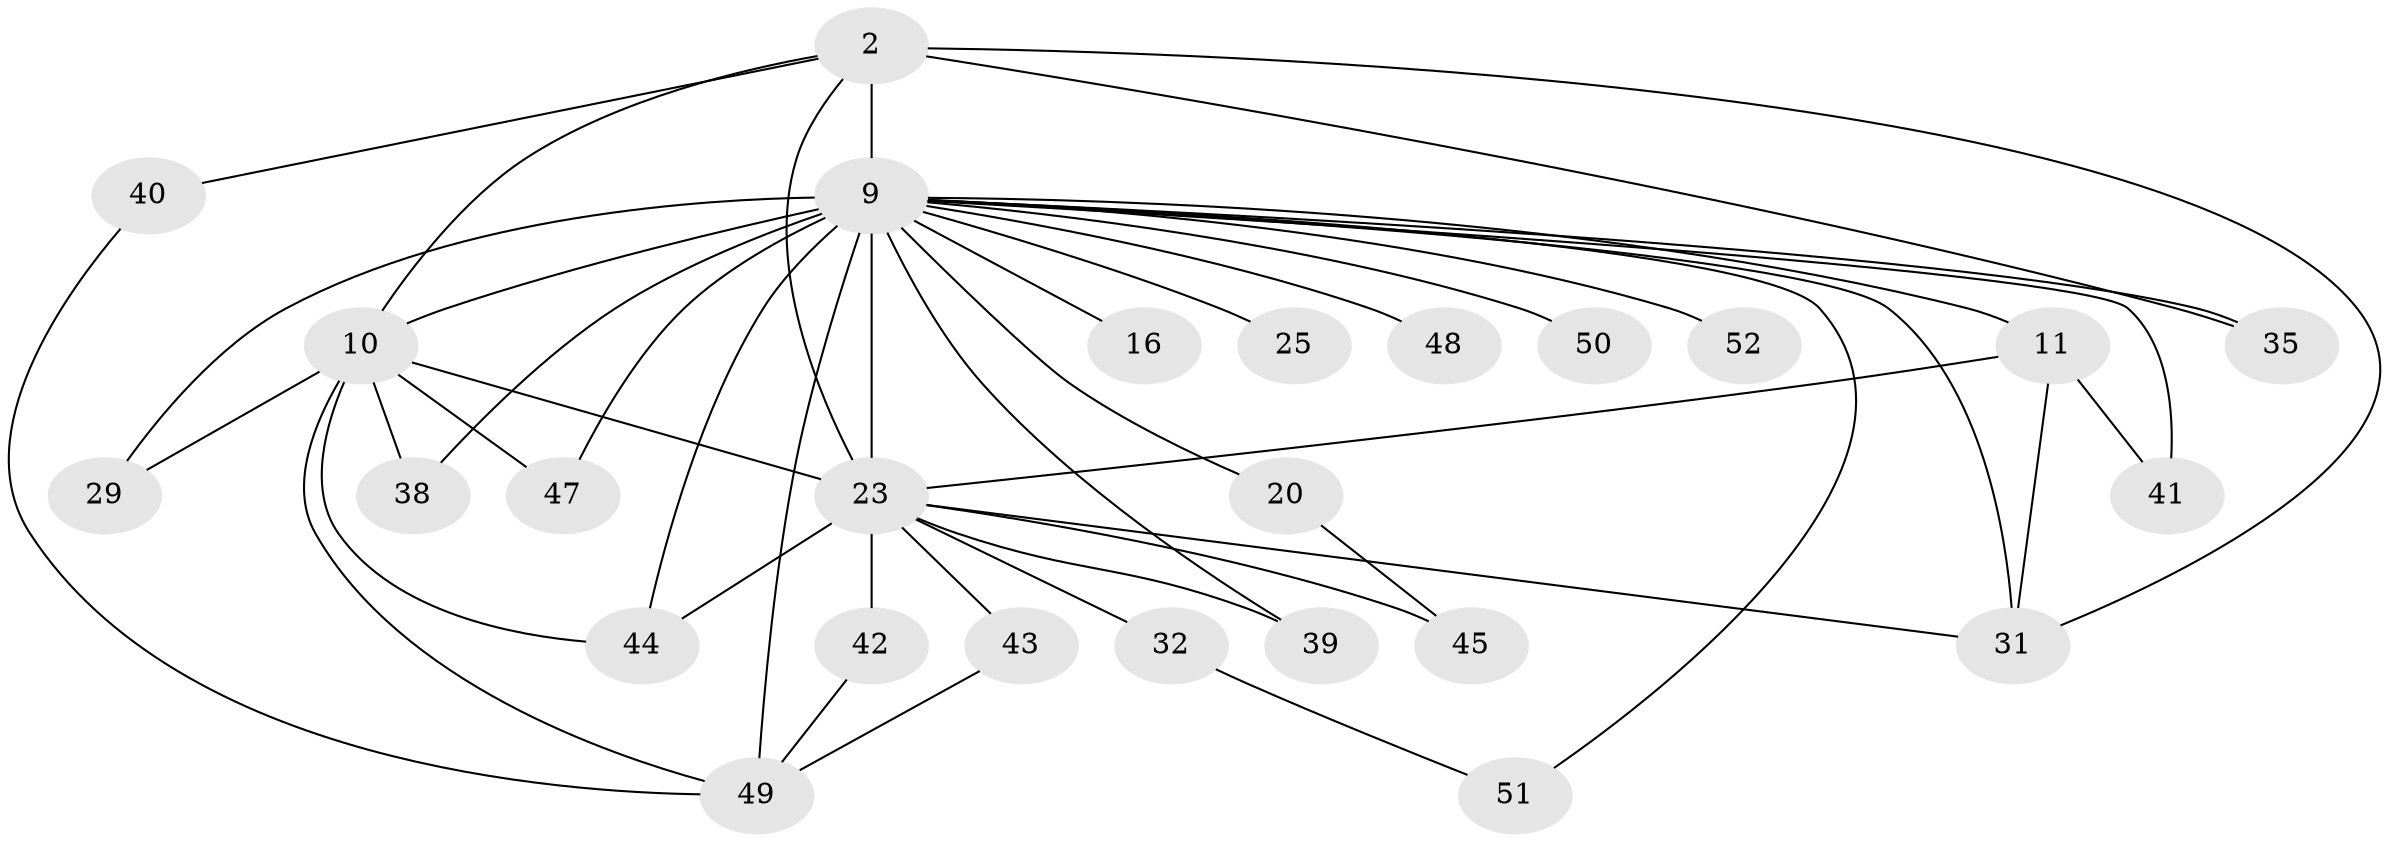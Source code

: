 // original degree distribution, {12: 0.057692307692307696, 9: 0.019230769230769232, 16: 0.038461538461538464, 14: 0.038461538461538464, 21: 0.019230769230769232, 18: 0.019230769230769232, 5: 0.07692307692307693, 4: 0.07692307692307693, 3: 0.19230769230769232, 2: 0.46153846153846156}
// Generated by graph-tools (version 1.1) at 2025/45/03/09/25 04:45:54]
// undirected, 26 vertices, 46 edges
graph export_dot {
graph [start="1"]
  node [color=gray90,style=filled];
  2 [super="+1"];
  9 [super="+3+8"];
  10 [super="+4"];
  11;
  16;
  20;
  23 [super="+18+15+7"];
  25;
  29;
  31 [super="+12+30"];
  32;
  35 [super="+27"];
  38;
  39 [super="+19+22"];
  40;
  41 [super="+24"];
  42;
  43;
  44 [super="+36"];
  45 [super="+37"];
  47 [super="+46"];
  48;
  49 [super="+34"];
  50;
  51;
  52;
  2 -- 9 [weight=8];
  2 -- 10 [weight=4];
  2 -- 40;
  2 -- 35;
  2 -- 23 [weight=4];
  2 -- 31;
  9 -- 10 [weight=8];
  9 -- 16 [weight=2];
  9 -- 20;
  9 -- 25 [weight=2];
  9 -- 29;
  9 -- 49 [weight=4];
  9 -- 50 [weight=2];
  9 -- 51;
  9 -- 44;
  9 -- 48 [weight=2];
  9 -- 52 [weight=2];
  9 -- 31 [weight=2];
  9 -- 11;
  9 -- 23 [weight=11];
  9 -- 35 [weight=2];
  9 -- 38;
  9 -- 39 [weight=3];
  9 -- 41 [weight=2];
  9 -- 47 [weight=3];
  10 -- 38;
  10 -- 29;
  10 -- 49;
  10 -- 47;
  10 -- 23 [weight=5];
  10 -- 44;
  11 -- 31 [weight=2];
  11 -- 41;
  11 -- 23;
  20 -- 45;
  23 -- 32 [weight=2];
  23 -- 45 [weight=4];
  23 -- 39;
  23 -- 43;
  23 -- 42;
  23 -- 44;
  23 -- 31;
  32 -- 51;
  40 -- 49;
  42 -- 49;
  43 -- 49;
}
